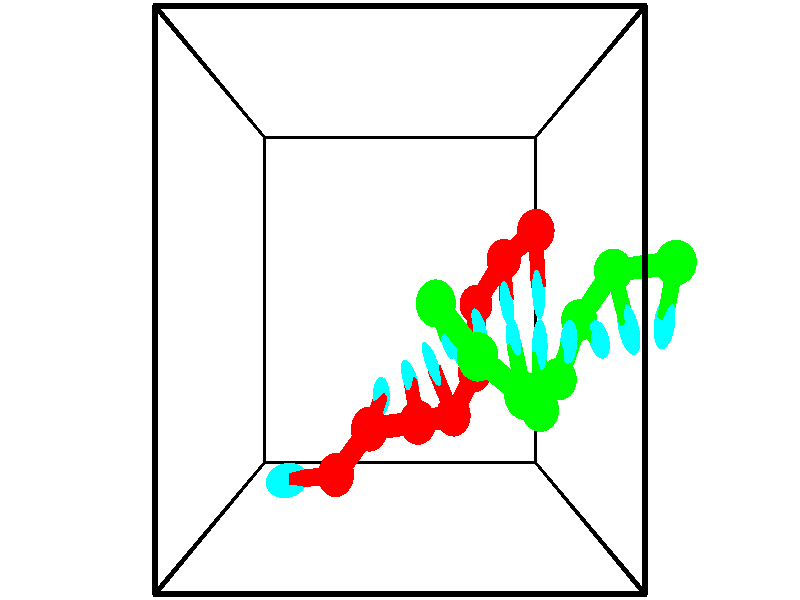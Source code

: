 // switches for output
#declare DRAW_BASES = 1; // possible values are 0, 1; only relevant for DNA ribbons
#declare DRAW_BASES_TYPE = 3; // possible values are 1, 2, 3; only relevant for DNA ribbons
#declare DRAW_FOG = 0; // set to 1 to enable fog

#include "colors.inc"

#include "transforms.inc"
background { rgb <1, 1, 1>}

#default {
   normal{
       ripples 0.25
       frequency 0.20
       turbulence 0.2
       lambda 5
   }
	finish {
		phong 0.1
		phong_size 40.
	}
}

// original window dimensions: 1024x640


// camera settings

camera {
	sky <-0, 1, 0>
	up <-0, 1, 0>
	right 1.6 * <1, 0, 0>
	location <2.5, 2.5, 11.1562>
	look_at <2.5, 2.5, 2.5>
	direction <0, 0, -8.6562>
	angle 67.0682
}


# declare cpy_camera_pos = <2.5, 2.5, 11.1562>;
# if (DRAW_FOG = 1)
fog {
	fog_type 2
	up vnormalize(cpy_camera_pos)
	color rgbt<1,1,1,0.3>
	distance 1e-5
	fog_alt 3e-3
	fog_offset 4
}
# end


// LIGHTS

# declare lum = 6;
global_settings {
	ambient_light rgb lum * <0.05, 0.05, 0.05>
	max_trace_level 15
}# declare cpy_direct_light_amount = 0.25;
light_source
{	1000 * <-1, -1, 1>,
	rgb lum * cpy_direct_light_amount
	parallel
}

light_source
{	1000 * <1, 1, -1>,
	rgb lum * cpy_direct_light_amount
	parallel
}

// strand 0

// nucleotide -1

// particle -1
sphere {
	<1.611837, 0.477993, 2.776711> 0.250000
	pigment { color rgbt <1,0,0,0> }
	no_shadow
}
cylinder {
	<1.215637, 0.433197, 2.744789>,  <0.977917, 0.406320, 2.725636>, 0.100000
	pigment { color rgbt <1,0,0,0> }
	no_shadow
}
cylinder {
	<1.215637, 0.433197, 2.744789>,  <1.611837, 0.477993, 2.776711>, 0.100000
	pigment { color rgbt <1,0,0,0> }
	no_shadow
}

// particle -1
sphere {
	<1.215637, 0.433197, 2.744789> 0.100000
	pigment { color rgbt <1,0,0,0> }
	no_shadow
}
sphere {
	0, 1
	scale<0.080000,0.200000,0.300000>
	matrix <-0.115125, 0.357908, 0.926633,
		-0.075210, 0.927017, -0.367401,
		-0.990500, -0.111989, -0.079805,
		0.918487, 0.399600, 2.720848>
	pigment { color rgbt <0,1,1,0> }
	no_shadow
}
cylinder {
	<2.085443, 1.043273, 2.975332>,  <1.611837, 0.477993, 2.776711>, 0.130000
	pigment { color rgbt <1,0,0,0> }
	no_shadow
}

// nucleotide -1

// particle -1
sphere {
	<2.085443, 1.043273, 2.975332> 0.250000
	pigment { color rgbt <1,0,0,0> }
	no_shadow
}
cylinder {
	<2.167175, 1.211304, 2.621658>,  <2.216215, 1.312122, 2.409454>, 0.100000
	pigment { color rgbt <1,0,0,0> }
	no_shadow
}
cylinder {
	<2.167175, 1.211304, 2.621658>,  <2.085443, 1.043273, 2.975332>, 0.100000
	pigment { color rgbt <1,0,0,0> }
	no_shadow
}

// particle -1
sphere {
	<2.167175, 1.211304, 2.621658> 0.100000
	pigment { color rgbt <1,0,0,0> }
	no_shadow
}
sphere {
	0, 1
	scale<0.080000,0.200000,0.300000>
	matrix <0.909443, 0.252708, 0.330230,
		0.362163, -0.871593, -0.330401,
		0.204331, 0.420078, -0.884185,
		2.228475, 1.337327, 2.356403>
	pigment { color rgbt <0,1,1,0> }
	no_shadow
}
cylinder {
	<2.741162, 1.115222, 2.954804>,  <2.085443, 1.043273, 2.975332>, 0.130000
	pigment { color rgbt <1,0,0,0> }
	no_shadow
}

// nucleotide -1

// particle -1
sphere {
	<2.741162, 1.115222, 2.954804> 0.250000
	pigment { color rgbt <1,0,0,0> }
	no_shadow
}
cylinder {
	<2.687271, 1.358612, 2.641983>,  <2.654937, 1.504646, 2.454291>, 0.100000
	pigment { color rgbt <1,0,0,0> }
	no_shadow
}
cylinder {
	<2.687271, 1.358612, 2.641983>,  <2.741162, 1.115222, 2.954804>, 0.100000
	pigment { color rgbt <1,0,0,0> }
	no_shadow
}

// particle -1
sphere {
	<2.687271, 1.358612, 2.641983> 0.100000
	pigment { color rgbt <1,0,0,0> }
	no_shadow
}
sphere {
	0, 1
	scale<0.080000,0.200000,0.300000>
	matrix <0.831002, 0.499266, 0.245294,
		0.539708, -0.616839, -0.572910,
		-0.134727, 0.608476, -0.782052,
		2.646853, 1.541155, 2.407367>
	pigment { color rgbt <0,1,1,0> }
	no_shadow
}
cylinder {
	<3.270905, 1.107141, 2.418105>,  <2.741162, 1.115222, 2.954804>, 0.130000
	pigment { color rgbt <1,0,0,0> }
	no_shadow
}

// nucleotide -1

// particle -1
sphere {
	<3.270905, 1.107141, 2.418105> 0.250000
	pigment { color rgbt <1,0,0,0> }
	no_shadow
}
cylinder {
	<3.095032, 1.463150, 2.466331>,  <2.989508, 1.676756, 2.495268>, 0.100000
	pigment { color rgbt <1,0,0,0> }
	no_shadow
}
cylinder {
	<3.095032, 1.463150, 2.466331>,  <3.270905, 1.107141, 2.418105>, 0.100000
	pigment { color rgbt <1,0,0,0> }
	no_shadow
}

// particle -1
sphere {
	<3.095032, 1.463150, 2.466331> 0.100000
	pigment { color rgbt <1,0,0,0> }
	no_shadow
}
sphere {
	0, 1
	scale<0.080000,0.200000,0.300000>
	matrix <0.891166, 0.415603, 0.181929,
		0.111813, 0.187437, -0.975892,
		-0.439683, 0.890024, 0.120567,
		2.963127, 1.730157, 2.502502>
	pigment { color rgbt <0,1,1,0> }
	no_shadow
}
cylinder {
	<3.634317, 1.581188, 1.957412>,  <3.270905, 1.107141, 2.418105>, 0.130000
	pigment { color rgbt <1,0,0,0> }
	no_shadow
}

// nucleotide -1

// particle -1
sphere {
	<3.634317, 1.581188, 1.957412> 0.250000
	pigment { color rgbt <1,0,0,0> }
	no_shadow
}
cylinder {
	<3.472328, 1.744629, 2.284592>,  <3.375135, 1.842693, 2.480900>, 0.100000
	pigment { color rgbt <1,0,0,0> }
	no_shadow
}
cylinder {
	<3.472328, 1.744629, 2.284592>,  <3.634317, 1.581188, 1.957412>, 0.100000
	pigment { color rgbt <1,0,0,0> }
	no_shadow
}

// particle -1
sphere {
	<3.472328, 1.744629, 2.284592> 0.100000
	pigment { color rgbt <1,0,0,0> }
	no_shadow
}
sphere {
	0, 1
	scale<0.080000,0.200000,0.300000>
	matrix <0.893607, 0.366253, 0.259471,
		-0.193556, 0.836004, -0.513452,
		-0.404973, 0.408602, 0.817949,
		3.350836, 1.867210, 2.529976>
	pigment { color rgbt <0,1,1,0> }
	no_shadow
}
cylinder {
	<3.667447, 2.443414, 1.878444>,  <3.634317, 1.581188, 1.957412>, 0.130000
	pigment { color rgbt <1,0,0,0> }
	no_shadow
}

// nucleotide -1

// particle -1
sphere {
	<3.667447, 2.443414, 1.878444> 0.250000
	pigment { color rgbt <1,0,0,0> }
	no_shadow
}
cylinder {
	<3.647179, 2.302094, 2.252098>,  <3.635017, 2.217301, 2.476291>, 0.100000
	pigment { color rgbt <1,0,0,0> }
	no_shadow
}
cylinder {
	<3.647179, 2.302094, 2.252098>,  <3.667447, 2.443414, 1.878444>, 0.100000
	pigment { color rgbt <1,0,0,0> }
	no_shadow
}

// particle -1
sphere {
	<3.647179, 2.302094, 2.252098> 0.100000
	pigment { color rgbt <1,0,0,0> }
	no_shadow
}
sphere {
	0, 1
	scale<0.080000,0.200000,0.300000>
	matrix <0.892812, 0.403143, 0.200904,
		-0.447570, 0.844188, 0.295004,
		-0.050672, -0.353302, 0.934136,
		3.631977, 2.196103, 2.532339>
	pigment { color rgbt <0,1,1,0> }
	no_shadow
}
cylinder {
	<4.027340, 2.999967, 2.270498>,  <3.667447, 2.443414, 1.878444>, 0.130000
	pigment { color rgbt <1,0,0,0> }
	no_shadow
}

// nucleotide -1

// particle -1
sphere {
	<4.027340, 2.999967, 2.270498> 0.250000
	pigment { color rgbt <1,0,0,0> }
	no_shadow
}
cylinder {
	<4.007919, 2.693039, 2.526268>,  <3.996267, 2.508882, 2.679730>, 0.100000
	pigment { color rgbt <1,0,0,0> }
	no_shadow
}
cylinder {
	<4.007919, 2.693039, 2.526268>,  <4.027340, 2.999967, 2.270498>, 0.100000
	pigment { color rgbt <1,0,0,0> }
	no_shadow
}

// particle -1
sphere {
	<4.007919, 2.693039, 2.526268> 0.100000
	pigment { color rgbt <1,0,0,0> }
	no_shadow
}
sphere {
	0, 1
	scale<0.080000,0.200000,0.300000>
	matrix <0.901442, 0.242047, 0.358908,
		-0.430168, 0.593830, 0.679943,
		-0.048552, -0.767320, 0.639424,
		3.993354, 2.462843, 2.718095>
	pigment { color rgbt <0,1,1,0> }
	no_shadow
}
cylinder {
	<4.344022, 3.281361, 2.946110>,  <4.027340, 2.999967, 2.270498>, 0.130000
	pigment { color rgbt <1,0,0,0> }
	no_shadow
}

// nucleotide -1

// particle -1
sphere {
	<4.344022, 3.281361, 2.946110> 0.250000
	pigment { color rgbt <1,0,0,0> }
	no_shadow
}
cylinder {
	<4.368927, 2.882187, 2.939819>,  <4.383870, 2.642682, 2.936045>, 0.100000
	pigment { color rgbt <1,0,0,0> }
	no_shadow
}
cylinder {
	<4.368927, 2.882187, 2.939819>,  <4.344022, 3.281361, 2.946110>, 0.100000
	pigment { color rgbt <1,0,0,0> }
	no_shadow
}

// particle -1
sphere {
	<4.368927, 2.882187, 2.939819> 0.100000
	pigment { color rgbt <1,0,0,0> }
	no_shadow
}
sphere {
	0, 1
	scale<0.080000,0.200000,0.300000>
	matrix <0.924451, 0.051725, 0.377776,
		-0.376182, -0.038060, 0.925764,
		0.062263, -0.997936, -0.015727,
		4.387606, 2.582806, 2.935101>
	pigment { color rgbt <0,1,1,0> }
	no_shadow
}
// strand 1

// nucleotide -1

// particle -1
sphere {
	<6.110728, 2.906686, 3.247223> 0.250000
	pigment { color rgbt <0,1,0,0> }
	no_shadow
}
cylinder {
	<6.076092, 2.524536, 3.134254>,  <6.055310, 2.295246, 3.066473>, 0.100000
	pigment { color rgbt <0,1,0,0> }
	no_shadow
}
cylinder {
	<6.076092, 2.524536, 3.134254>,  <6.110728, 2.906686, 3.247223>, 0.100000
	pigment { color rgbt <0,1,0,0> }
	no_shadow
}

// particle -1
sphere {
	<6.076092, 2.524536, 3.134254> 0.100000
	pigment { color rgbt <0,1,0,0> }
	no_shadow
}
sphere {
	0, 1
	scale<0.080000,0.200000,0.300000>
	matrix <-0.986856, 0.043431, 0.155653,
		-0.136441, 0.292188, -0.946578,
		-0.086591, -0.955374, -0.282422,
		6.050115, 2.237924, 3.049528>
	pigment { color rgbt <0,1,1,0> }
	no_shadow
}
cylinder {
	<5.424412, 2.837044, 2.870852>,  <6.110728, 2.906686, 3.247223>, 0.130000
	pigment { color rgbt <0,1,0,0> }
	no_shadow
}

// nucleotide -1

// particle -1
sphere {
	<5.424412, 2.837044, 2.870852> 0.250000
	pigment { color rgbt <0,1,0,0> }
	no_shadow
}
cylinder {
	<5.506954, 2.459732, 2.974884>,  <5.556479, 2.233345, 3.037303>, 0.100000
	pigment { color rgbt <0,1,0,0> }
	no_shadow
}
cylinder {
	<5.506954, 2.459732, 2.974884>,  <5.424412, 2.837044, 2.870852>, 0.100000
	pigment { color rgbt <0,1,0,0> }
	no_shadow
}

// particle -1
sphere {
	<5.506954, 2.459732, 2.974884> 0.100000
	pigment { color rgbt <0,1,0,0> }
	no_shadow
}
sphere {
	0, 1
	scale<0.080000,0.200000,0.300000>
	matrix <-0.963579, -0.149696, 0.221599,
		-0.170098, -0.296334, -0.939815,
		0.206354, -0.943280, 0.260078,
		5.568861, 2.176748, 3.052908>
	pigment { color rgbt <0,1,1,0> }
	no_shadow
}
cylinder {
	<5.083352, 2.257917, 2.445913>,  <5.424412, 2.837044, 2.870852>, 0.130000
	pigment { color rgbt <0,1,0,0> }
	no_shadow
}

// nucleotide -1

// particle -1
sphere {
	<5.083352, 2.257917, 2.445913> 0.250000
	pigment { color rgbt <0,1,0,0> }
	no_shadow
}
cylinder {
	<5.119476, 2.147278, 2.828606>,  <5.141151, 2.080894, 3.058221>, 0.100000
	pigment { color rgbt <0,1,0,0> }
	no_shadow
}
cylinder {
	<5.119476, 2.147278, 2.828606>,  <5.083352, 2.257917, 2.445913>, 0.100000
	pigment { color rgbt <0,1,0,0> }
	no_shadow
}

// particle -1
sphere {
	<5.119476, 2.147278, 2.828606> 0.100000
	pigment { color rgbt <0,1,0,0> }
	no_shadow
}
sphere {
	0, 1
	scale<0.080000,0.200000,0.300000>
	matrix <-0.994454, -0.077032, 0.071601,
		0.053894, -0.957893, -0.282021,
		0.090311, -0.276599, 0.956732,
		5.146570, 2.064298, 3.115625>
	pigment { color rgbt <0,1,1,0> }
	no_shadow
}
cylinder {
	<4.754483, 1.563025, 2.568997>,  <5.083352, 2.257917, 2.445913>, 0.130000
	pigment { color rgbt <0,1,0,0> }
	no_shadow
}

// nucleotide -1

// particle -1
sphere {
	<4.754483, 1.563025, 2.568997> 0.250000
	pigment { color rgbt <0,1,0,0> }
	no_shadow
}
cylinder {
	<4.754406, 1.830963, 2.865997>,  <4.754360, 1.991726, 3.044197>, 0.100000
	pigment { color rgbt <0,1,0,0> }
	no_shadow
}
cylinder {
	<4.754406, 1.830963, 2.865997>,  <4.754483, 1.563025, 2.568997>, 0.100000
	pigment { color rgbt <0,1,0,0> }
	no_shadow
}

// particle -1
sphere {
	<4.754406, 1.830963, 2.865997> 0.100000
	pigment { color rgbt <0,1,0,0> }
	no_shadow
}
sphere {
	0, 1
	scale<0.080000,0.200000,0.300000>
	matrix <-0.994347, -0.078966, 0.070983,
		0.106180, -0.738289, 0.666074,
		-0.000192, 0.669846, 0.742500,
		4.754348, 2.031917, 3.088747>
	pigment { color rgbt <0,1,1,0> }
	no_shadow
}
cylinder {
	<4.374000, 1.281076, 3.062413>,  <4.754483, 1.563025, 2.568997>, 0.130000
	pigment { color rgbt <0,1,0,0> }
	no_shadow
}

// nucleotide -1

// particle -1
sphere {
	<4.374000, 1.281076, 3.062413> 0.250000
	pigment { color rgbt <0,1,0,0> }
	no_shadow
}
cylinder {
	<4.378510, 1.680573, 3.042854>,  <4.381216, 1.920270, 3.031119>, 0.100000
	pigment { color rgbt <0,1,0,0> }
	no_shadow
}
cylinder {
	<4.378510, 1.680573, 3.042854>,  <4.374000, 1.281076, 3.062413>, 0.100000
	pigment { color rgbt <0,1,0,0> }
	no_shadow
}

// particle -1
sphere {
	<4.378510, 1.680573, 3.042854> 0.100000
	pigment { color rgbt <0,1,0,0> }
	no_shadow
}
sphere {
	0, 1
	scale<0.080000,0.200000,0.300000>
	matrix <-0.993310, 0.016808, 0.114252,
		0.114930, 0.047282, 0.992248,
		0.011275, 0.998740, -0.048897,
		4.381892, 1.980195, 3.028185>
	pigment { color rgbt <0,1,1,0> }
	no_shadow
}
cylinder {
	<4.060753, 1.499543, 3.588590>,  <4.374000, 1.281076, 3.062413>, 0.130000
	pigment { color rgbt <0,1,0,0> }
	no_shadow
}

// nucleotide -1

// particle -1
sphere {
	<4.060753, 1.499543, 3.588590> 0.250000
	pigment { color rgbt <0,1,0,0> }
	no_shadow
}
cylinder {
	<4.029594, 1.807938, 3.335762>,  <4.010899, 1.992974, 3.184065>, 0.100000
	pigment { color rgbt <0,1,0,0> }
	no_shadow
}
cylinder {
	<4.029594, 1.807938, 3.335762>,  <4.060753, 1.499543, 3.588590>, 0.100000
	pigment { color rgbt <0,1,0,0> }
	no_shadow
}

// particle -1
sphere {
	<4.029594, 1.807938, 3.335762> 0.100000
	pigment { color rgbt <0,1,0,0> }
	no_shadow
}
sphere {
	0, 1
	scale<0.080000,0.200000,0.300000>
	matrix <-0.996883, -0.052264, 0.059107,
		0.012536, 0.634704, 0.772654,
		-0.077897, 0.770985, -0.632070,
		4.006225, 2.039233, 3.146141>
	pigment { color rgbt <0,1,1,0> }
	no_shadow
}
cylinder {
	<3.444976, 1.924688, 3.813576>,  <4.060753, 1.499543, 3.588590>, 0.130000
	pigment { color rgbt <0,1,0,0> }
	no_shadow
}

// nucleotide -1

// particle -1
sphere {
	<3.444976, 1.924688, 3.813576> 0.250000
	pigment { color rgbt <0,1,0,0> }
	no_shadow
}
cylinder {
	<3.506660, 2.008057, 3.427254>,  <3.543671, 2.058078, 3.195461>, 0.100000
	pigment { color rgbt <0,1,0,0> }
	no_shadow
}
cylinder {
	<3.506660, 2.008057, 3.427254>,  <3.444976, 1.924688, 3.813576>, 0.100000
	pigment { color rgbt <0,1,0,0> }
	no_shadow
}

// particle -1
sphere {
	<3.506660, 2.008057, 3.427254> 0.100000
	pigment { color rgbt <0,1,0,0> }
	no_shadow
}
sphere {
	0, 1
	scale<0.080000,0.200000,0.300000>
	matrix <-0.975681, -0.121987, -0.182113,
		-0.155773, 0.970402, 0.184542,
		0.154211, 0.208423, -0.965805,
		3.552924, 2.070584, 3.137512>
	pigment { color rgbt <0,1,1,0> }
	no_shadow
}
cylinder {
	<2.946824, 2.463772, 3.621399>,  <3.444976, 1.924688, 3.813576>, 0.130000
	pigment { color rgbt <0,1,0,0> }
	no_shadow
}

// nucleotide -1

// particle -1
sphere {
	<2.946824, 2.463772, 3.621399> 0.250000
	pigment { color rgbt <0,1,0,0> }
	no_shadow
}
cylinder {
	<3.054340, 2.238525, 3.308823>,  <3.118850, 2.103377, 3.121277>, 0.100000
	pigment { color rgbt <0,1,0,0> }
	no_shadow
}
cylinder {
	<3.054340, 2.238525, 3.308823>,  <2.946824, 2.463772, 3.621399>, 0.100000
	pigment { color rgbt <0,1,0,0> }
	no_shadow
}

// particle -1
sphere {
	<3.054340, 2.238525, 3.308823> 0.100000
	pigment { color rgbt <0,1,0,0> }
	no_shadow
}
sphere {
	0, 1
	scale<0.080000,0.200000,0.300000>
	matrix <-0.959436, -0.228167, -0.165596,
		-0.085049, 0.794254, -0.601604,
		0.268792, -0.563117, -0.781441,
		3.134978, 2.069590, 3.074390>
	pigment { color rgbt <0,1,1,0> }
	no_shadow
}
// box output
cylinder {
	<0.000000, 0.000000, 0.000000>,  <5.000000, 0.000000, 0.000000>, 0.025000
	pigment { color rgbt <0,0,0,0> }
	no_shadow
}
cylinder {
	<0.000000, 0.000000, 0.000000>,  <0.000000, 5.000000, 0.000000>, 0.025000
	pigment { color rgbt <0,0,0,0> }
	no_shadow
}
cylinder {
	<0.000000, 0.000000, 0.000000>,  <0.000000, 0.000000, 5.000000>, 0.025000
	pigment { color rgbt <0,0,0,0> }
	no_shadow
}
cylinder {
	<5.000000, 5.000000, 5.000000>,  <0.000000, 5.000000, 5.000000>, 0.025000
	pigment { color rgbt <0,0,0,0> }
	no_shadow
}
cylinder {
	<5.000000, 5.000000, 5.000000>,  <5.000000, 0.000000, 5.000000>, 0.025000
	pigment { color rgbt <0,0,0,0> }
	no_shadow
}
cylinder {
	<5.000000, 5.000000, 5.000000>,  <5.000000, 5.000000, 0.000000>, 0.025000
	pigment { color rgbt <0,0,0,0> }
	no_shadow
}
cylinder {
	<0.000000, 0.000000, 5.000000>,  <0.000000, 5.000000, 5.000000>, 0.025000
	pigment { color rgbt <0,0,0,0> }
	no_shadow
}
cylinder {
	<0.000000, 0.000000, 5.000000>,  <5.000000, 0.000000, 5.000000>, 0.025000
	pigment { color rgbt <0,0,0,0> }
	no_shadow
}
cylinder {
	<5.000000, 5.000000, 0.000000>,  <0.000000, 5.000000, 0.000000>, 0.025000
	pigment { color rgbt <0,0,0,0> }
	no_shadow
}
cylinder {
	<5.000000, 5.000000, 0.000000>,  <5.000000, 0.000000, 0.000000>, 0.025000
	pigment { color rgbt <0,0,0,0> }
	no_shadow
}
cylinder {
	<5.000000, 0.000000, 5.000000>,  <5.000000, 0.000000, 0.000000>, 0.025000
	pigment { color rgbt <0,0,0,0> }
	no_shadow
}
cylinder {
	<0.000000, 5.000000, 0.000000>,  <0.000000, 5.000000, 5.000000>, 0.025000
	pigment { color rgbt <0,0,0,0> }
	no_shadow
}
// end of box output
